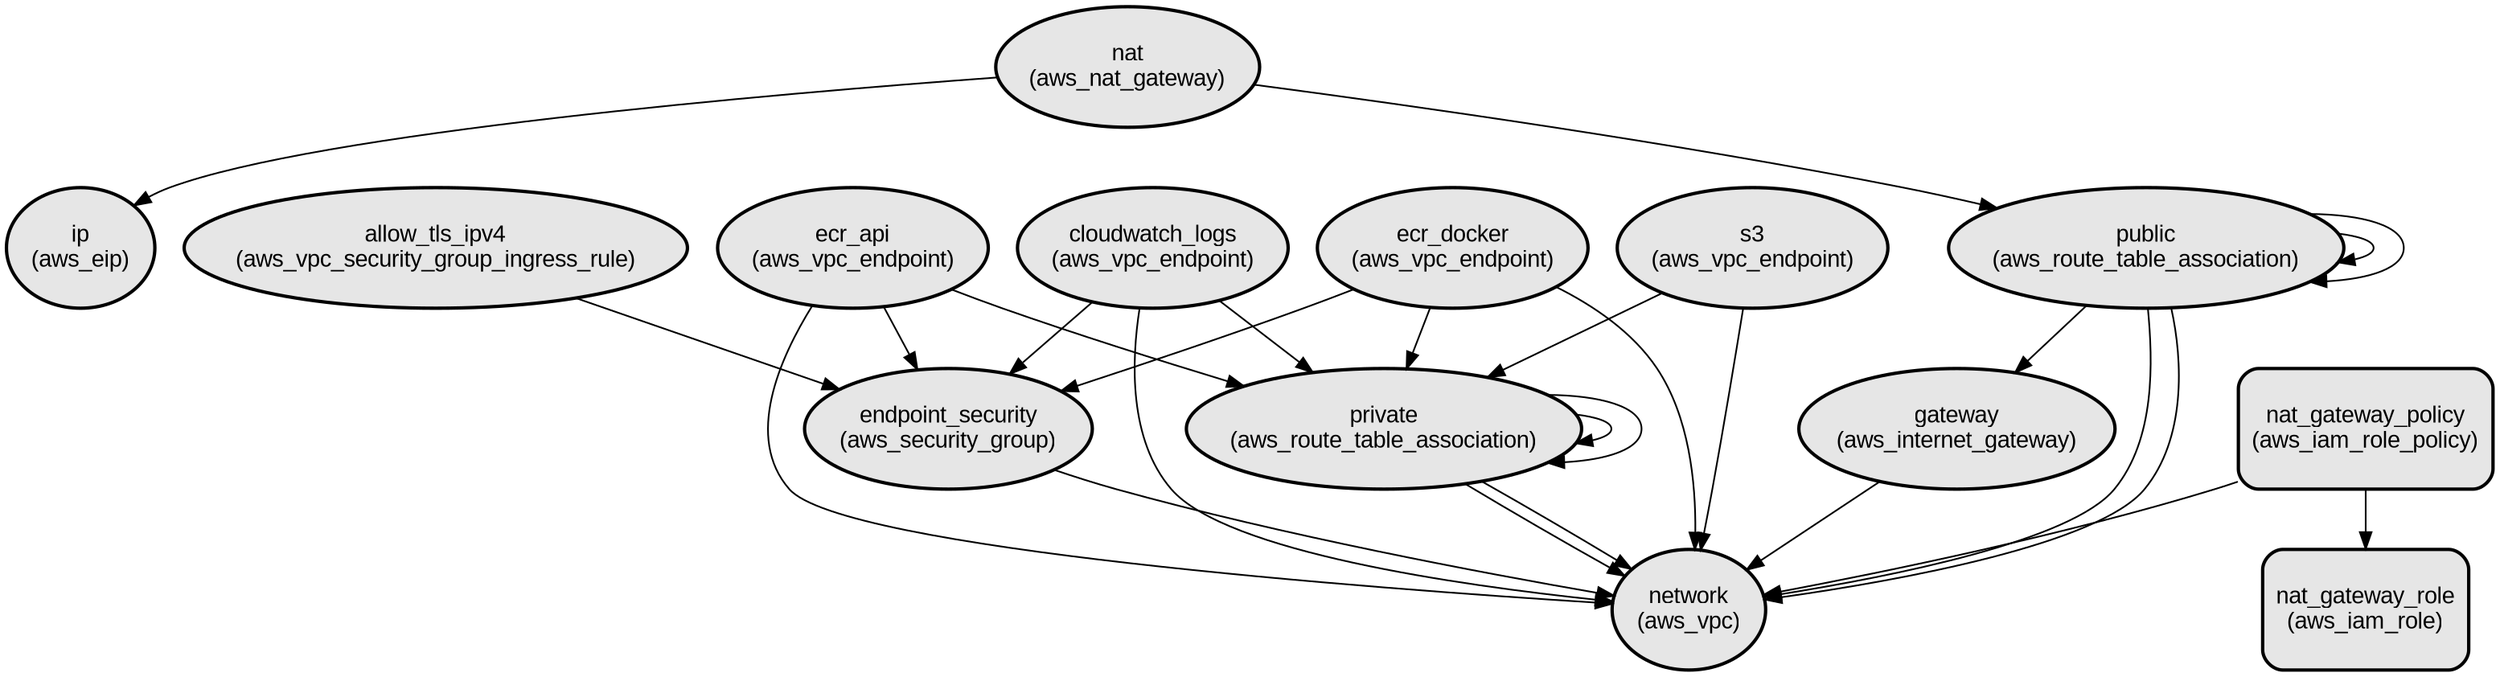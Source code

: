 digraph INFRA {
  node [ color = "black", fillcolor = "#E6E6E6", height =1, style = "filled,bold,rounded", fontname = "Arial" ];
  "network" [ label = "network
(aws_vpc)" ];
  "gateway" [ label = "gateway
(aws_internet_gateway)" ];
  "private" [ label = "private
(aws_route_table_association)" ];
  "public" [ label = "public
(aws_route_table_association)" ];
  "ip" [ label = "ip
(aws_eip)" ];
  "nat" [ label = "nat
(aws_nat_gateway)" ];
  "endpoint_security" [ label = "endpoint_security
(aws_security_group)" ];
  "allow_tls_ipv4" [ label = "allow_tls_ipv4
(aws_vpc_security_group_ingress_rule)" ];
  "s3" [ label = "s3
(aws_vpc_endpoint)" ];
  "ecr_docker" [ label = "ecr_docker
(aws_vpc_endpoint)" ];
  "ecr_api" [ label = "ecr_api
(aws_vpc_endpoint)" ];
  "cloudwatch_logs" [ label = "cloudwatch_logs
(aws_vpc_endpoint)" ];
  "nat_gateway_role" [ label = "nat_gateway_role
(aws_iam_role)", shape =rectangle ];
  "nat_gateway_policy" [ label = "nat_gateway_policy
(aws_iam_role_policy)", shape =rectangle ];
  "gateway" -> "network";
  "private" -> "network";
  "public" -> "network";
  "private" -> "network";
  "public" -> "network";
  "public" -> "gateway";
  "private" -> "private";
  "private" -> "private";
  "public" -> "public";
  "public" -> "public";
  "nat" -> "ip";
  "nat" -> "public";
  "endpoint_security" -> "network";
  "allow_tls_ipv4" -> "endpoint_security";
  "s3" -> "network";
  "s3" -> "private";
  "ecr_docker" -> "network";
  "ecr_docker" -> "private";
  "ecr_docker" -> "endpoint_security";
  "ecr_api" -> "network";
  "ecr_api" -> "private";
  "ecr_api" -> "endpoint_security";
  "cloudwatch_logs" -> "network";
  "cloudwatch_logs" -> "private";
  "cloudwatch_logs" -> "endpoint_security";
  "nat_gateway_policy" -> "nat_gateway_role";
  "nat_gateway_policy" -> "network";
}
